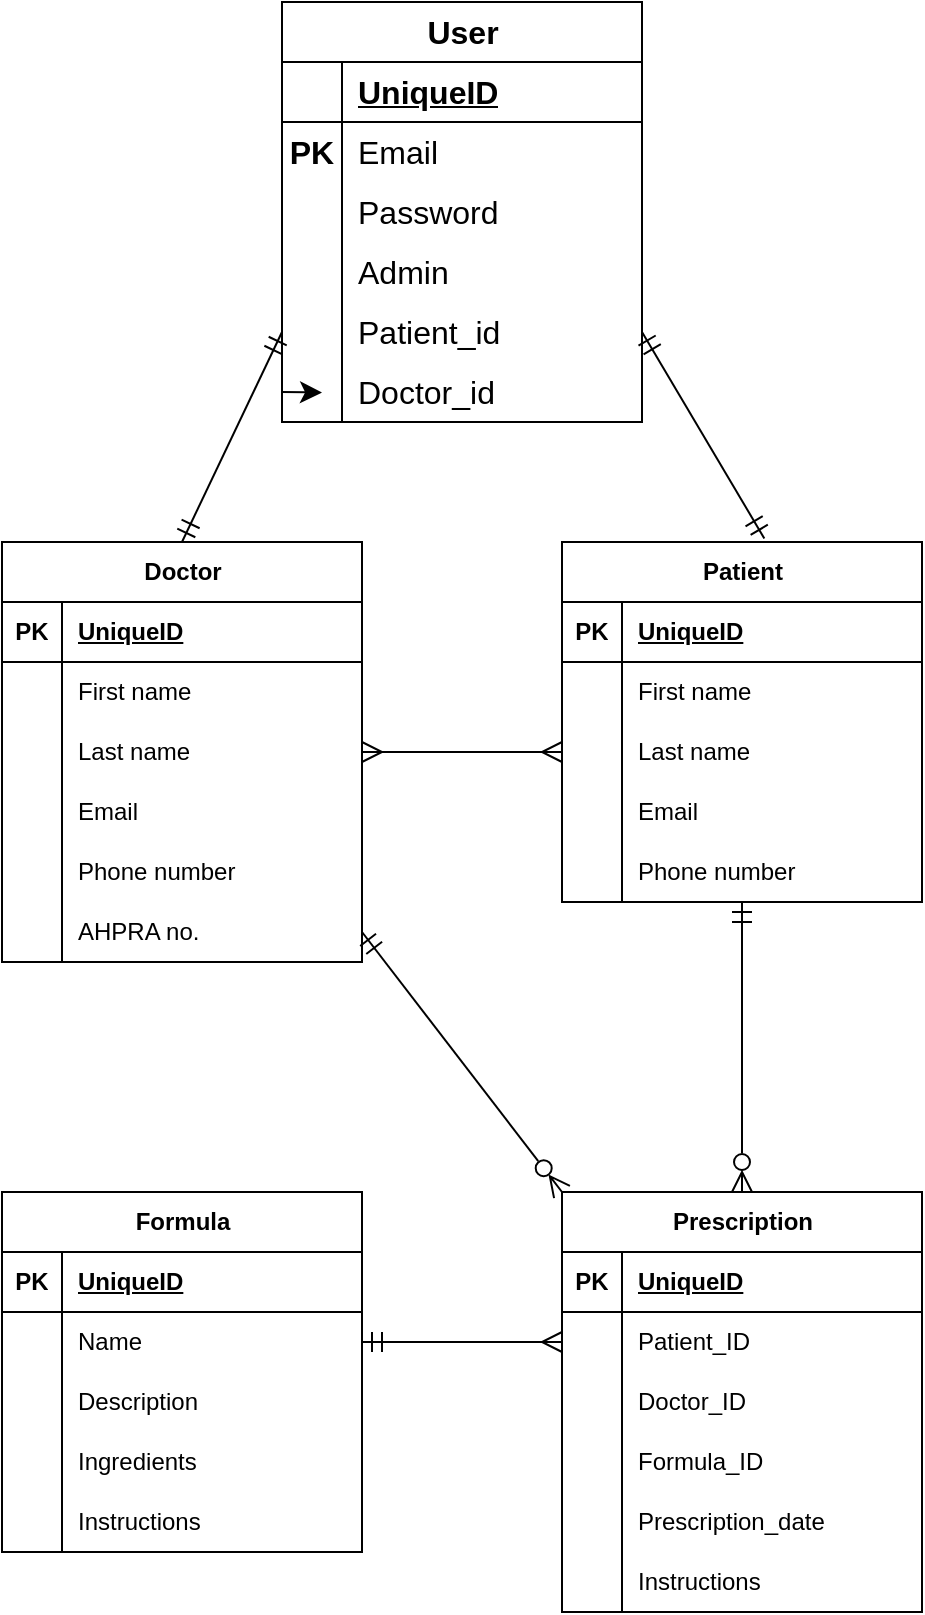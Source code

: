 <mxfile version="21.0.6" type="github">
  <diagram name="Page-1" id="rAtw8F_GDNksiUJuQ8ig">
    <mxGraphModel dx="1134" dy="637" grid="1" gridSize="10" guides="1" tooltips="1" connect="1" arrows="1" fold="1" page="1" pageScale="1" pageWidth="827" pageHeight="1169" math="0" shadow="0">
      <root>
        <mxCell id="0" />
        <mxCell id="1" parent="0" />
        <mxCell id="20Vko9SuHIa4CuQV-Yxr-1" value="Doctor" style="shape=table;startSize=30;container=1;collapsible=1;childLayout=tableLayout;fixedRows=1;rowLines=0;fontStyle=1;align=center;resizeLast=1;html=1;" parent="1" vertex="1">
          <mxGeometry x="80" y="290" width="180" height="210" as="geometry" />
        </mxCell>
        <mxCell id="20Vko9SuHIa4CuQV-Yxr-2" value="" style="shape=tableRow;horizontal=0;startSize=0;swimlaneHead=0;swimlaneBody=0;fillColor=none;collapsible=0;dropTarget=0;points=[[0,0.5],[1,0.5]];portConstraint=eastwest;top=0;left=0;right=0;bottom=1;" parent="20Vko9SuHIa4CuQV-Yxr-1" vertex="1">
          <mxGeometry y="30" width="180" height="30" as="geometry" />
        </mxCell>
        <mxCell id="20Vko9SuHIa4CuQV-Yxr-3" value="PK" style="shape=partialRectangle;connectable=0;fillColor=none;top=0;left=0;bottom=0;right=0;fontStyle=1;overflow=hidden;whiteSpace=wrap;html=1;" parent="20Vko9SuHIa4CuQV-Yxr-2" vertex="1">
          <mxGeometry width="30" height="30" as="geometry">
            <mxRectangle width="30" height="30" as="alternateBounds" />
          </mxGeometry>
        </mxCell>
        <mxCell id="20Vko9SuHIa4CuQV-Yxr-4" value="UniqueID" style="shape=partialRectangle;connectable=0;fillColor=none;top=0;left=0;bottom=0;right=0;align=left;spacingLeft=6;fontStyle=5;overflow=hidden;whiteSpace=wrap;html=1;" parent="20Vko9SuHIa4CuQV-Yxr-2" vertex="1">
          <mxGeometry x="30" width="150" height="30" as="geometry">
            <mxRectangle width="150" height="30" as="alternateBounds" />
          </mxGeometry>
        </mxCell>
        <mxCell id="20Vko9SuHIa4CuQV-Yxr-5" value="" style="shape=tableRow;horizontal=0;startSize=0;swimlaneHead=0;swimlaneBody=0;fillColor=none;collapsible=0;dropTarget=0;points=[[0,0.5],[1,0.5]];portConstraint=eastwest;top=0;left=0;right=0;bottom=0;" parent="20Vko9SuHIa4CuQV-Yxr-1" vertex="1">
          <mxGeometry y="60" width="180" height="30" as="geometry" />
        </mxCell>
        <mxCell id="20Vko9SuHIa4CuQV-Yxr-6" value="" style="shape=partialRectangle;connectable=0;fillColor=none;top=0;left=0;bottom=0;right=0;editable=1;overflow=hidden;whiteSpace=wrap;html=1;" parent="20Vko9SuHIa4CuQV-Yxr-5" vertex="1">
          <mxGeometry width="30" height="30" as="geometry">
            <mxRectangle width="30" height="30" as="alternateBounds" />
          </mxGeometry>
        </mxCell>
        <mxCell id="20Vko9SuHIa4CuQV-Yxr-7" value="First name" style="shape=partialRectangle;connectable=0;fillColor=none;top=0;left=0;bottom=0;right=0;align=left;spacingLeft=6;overflow=hidden;whiteSpace=wrap;html=1;" parent="20Vko9SuHIa4CuQV-Yxr-5" vertex="1">
          <mxGeometry x="30" width="150" height="30" as="geometry">
            <mxRectangle width="150" height="30" as="alternateBounds" />
          </mxGeometry>
        </mxCell>
        <mxCell id="20Vko9SuHIa4CuQV-Yxr-8" value="" style="shape=tableRow;horizontal=0;startSize=0;swimlaneHead=0;swimlaneBody=0;fillColor=none;collapsible=0;dropTarget=0;points=[[0,0.5],[1,0.5]];portConstraint=eastwest;top=0;left=0;right=0;bottom=0;" parent="20Vko9SuHIa4CuQV-Yxr-1" vertex="1">
          <mxGeometry y="90" width="180" height="30" as="geometry" />
        </mxCell>
        <mxCell id="20Vko9SuHIa4CuQV-Yxr-9" value="" style="shape=partialRectangle;connectable=0;fillColor=none;top=0;left=0;bottom=0;right=0;editable=1;overflow=hidden;whiteSpace=wrap;html=1;" parent="20Vko9SuHIa4CuQV-Yxr-8" vertex="1">
          <mxGeometry width="30" height="30" as="geometry">
            <mxRectangle width="30" height="30" as="alternateBounds" />
          </mxGeometry>
        </mxCell>
        <mxCell id="20Vko9SuHIa4CuQV-Yxr-10" value="Last name" style="shape=partialRectangle;connectable=0;fillColor=none;top=0;left=0;bottom=0;right=0;align=left;spacingLeft=6;overflow=hidden;whiteSpace=wrap;html=1;" parent="20Vko9SuHIa4CuQV-Yxr-8" vertex="1">
          <mxGeometry x="30" width="150" height="30" as="geometry">
            <mxRectangle width="150" height="30" as="alternateBounds" />
          </mxGeometry>
        </mxCell>
        <mxCell id="20Vko9SuHIa4CuQV-Yxr-11" value="" style="shape=tableRow;horizontal=0;startSize=0;swimlaneHead=0;swimlaneBody=0;fillColor=none;collapsible=0;dropTarget=0;points=[[0,0.5],[1,0.5]];portConstraint=eastwest;top=0;left=0;right=0;bottom=0;" parent="20Vko9SuHIa4CuQV-Yxr-1" vertex="1">
          <mxGeometry y="120" width="180" height="30" as="geometry" />
        </mxCell>
        <mxCell id="20Vko9SuHIa4CuQV-Yxr-12" value="" style="shape=partialRectangle;connectable=0;fillColor=none;top=0;left=0;bottom=0;right=0;editable=1;overflow=hidden;whiteSpace=wrap;html=1;" parent="20Vko9SuHIa4CuQV-Yxr-11" vertex="1">
          <mxGeometry width="30" height="30" as="geometry">
            <mxRectangle width="30" height="30" as="alternateBounds" />
          </mxGeometry>
        </mxCell>
        <mxCell id="20Vko9SuHIa4CuQV-Yxr-13" value="Email" style="shape=partialRectangle;connectable=0;fillColor=none;top=0;left=0;bottom=0;right=0;align=left;spacingLeft=6;overflow=hidden;whiteSpace=wrap;html=1;" parent="20Vko9SuHIa4CuQV-Yxr-11" vertex="1">
          <mxGeometry x="30" width="150" height="30" as="geometry">
            <mxRectangle width="150" height="30" as="alternateBounds" />
          </mxGeometry>
        </mxCell>
        <mxCell id="20Vko9SuHIa4CuQV-Yxr-17" style="shape=tableRow;horizontal=0;startSize=0;swimlaneHead=0;swimlaneBody=0;fillColor=none;collapsible=0;dropTarget=0;points=[[0,0.5],[1,0.5]];portConstraint=eastwest;top=0;left=0;right=0;bottom=0;" parent="20Vko9SuHIa4CuQV-Yxr-1" vertex="1">
          <mxGeometry y="150" width="180" height="30" as="geometry" />
        </mxCell>
        <mxCell id="20Vko9SuHIa4CuQV-Yxr-18" style="shape=partialRectangle;connectable=0;fillColor=none;top=0;left=0;bottom=0;right=0;editable=1;overflow=hidden;whiteSpace=wrap;html=1;" parent="20Vko9SuHIa4CuQV-Yxr-17" vertex="1">
          <mxGeometry width="30" height="30" as="geometry">
            <mxRectangle width="30" height="30" as="alternateBounds" />
          </mxGeometry>
        </mxCell>
        <mxCell id="20Vko9SuHIa4CuQV-Yxr-19" value="Phone number" style="shape=partialRectangle;connectable=0;fillColor=none;top=0;left=0;bottom=0;right=0;align=left;spacingLeft=6;overflow=hidden;whiteSpace=wrap;html=1;" parent="20Vko9SuHIa4CuQV-Yxr-17" vertex="1">
          <mxGeometry x="30" width="150" height="30" as="geometry">
            <mxRectangle width="150" height="30" as="alternateBounds" />
          </mxGeometry>
        </mxCell>
        <mxCell id="20Vko9SuHIa4CuQV-Yxr-20" style="shape=tableRow;horizontal=0;startSize=0;swimlaneHead=0;swimlaneBody=0;fillColor=none;collapsible=0;dropTarget=0;points=[[0,0.5],[1,0.5]];portConstraint=eastwest;top=0;left=0;right=0;bottom=0;" parent="20Vko9SuHIa4CuQV-Yxr-1" vertex="1">
          <mxGeometry y="180" width="180" height="30" as="geometry" />
        </mxCell>
        <mxCell id="20Vko9SuHIa4CuQV-Yxr-21" style="shape=partialRectangle;connectable=0;fillColor=none;top=0;left=0;bottom=0;right=0;editable=1;overflow=hidden;whiteSpace=wrap;html=1;" parent="20Vko9SuHIa4CuQV-Yxr-20" vertex="1">
          <mxGeometry width="30" height="30" as="geometry">
            <mxRectangle width="30" height="30" as="alternateBounds" />
          </mxGeometry>
        </mxCell>
        <mxCell id="20Vko9SuHIa4CuQV-Yxr-22" value="AHPRA no." style="shape=partialRectangle;connectable=0;fillColor=none;top=0;left=0;bottom=0;right=0;align=left;spacingLeft=6;overflow=hidden;whiteSpace=wrap;html=1;" parent="20Vko9SuHIa4CuQV-Yxr-20" vertex="1">
          <mxGeometry x="30" width="150" height="30" as="geometry">
            <mxRectangle width="150" height="30" as="alternateBounds" />
          </mxGeometry>
        </mxCell>
        <mxCell id="20Vko9SuHIa4CuQV-Yxr-23" value="Patient" style="shape=table;startSize=30;container=1;collapsible=1;childLayout=tableLayout;fixedRows=1;rowLines=0;fontStyle=1;align=center;resizeLast=1;html=1;" parent="1" vertex="1">
          <mxGeometry x="360" y="290" width="180" height="180" as="geometry" />
        </mxCell>
        <mxCell id="20Vko9SuHIa4CuQV-Yxr-24" value="" style="shape=tableRow;horizontal=0;startSize=0;swimlaneHead=0;swimlaneBody=0;fillColor=none;collapsible=0;dropTarget=0;points=[[0,0.5],[1,0.5]];portConstraint=eastwest;top=0;left=0;right=0;bottom=1;" parent="20Vko9SuHIa4CuQV-Yxr-23" vertex="1">
          <mxGeometry y="30" width="180" height="30" as="geometry" />
        </mxCell>
        <mxCell id="20Vko9SuHIa4CuQV-Yxr-25" value="PK" style="shape=partialRectangle;connectable=0;fillColor=none;top=0;left=0;bottom=0;right=0;fontStyle=1;overflow=hidden;whiteSpace=wrap;html=1;" parent="20Vko9SuHIa4CuQV-Yxr-24" vertex="1">
          <mxGeometry width="30" height="30" as="geometry">
            <mxRectangle width="30" height="30" as="alternateBounds" />
          </mxGeometry>
        </mxCell>
        <mxCell id="20Vko9SuHIa4CuQV-Yxr-26" value="UniqueID" style="shape=partialRectangle;connectable=0;fillColor=none;top=0;left=0;bottom=0;right=0;align=left;spacingLeft=6;fontStyle=5;overflow=hidden;whiteSpace=wrap;html=1;" parent="20Vko9SuHIa4CuQV-Yxr-24" vertex="1">
          <mxGeometry x="30" width="150" height="30" as="geometry">
            <mxRectangle width="150" height="30" as="alternateBounds" />
          </mxGeometry>
        </mxCell>
        <mxCell id="20Vko9SuHIa4CuQV-Yxr-27" value="" style="shape=tableRow;horizontal=0;startSize=0;swimlaneHead=0;swimlaneBody=0;fillColor=none;collapsible=0;dropTarget=0;points=[[0,0.5],[1,0.5]];portConstraint=eastwest;top=0;left=0;right=0;bottom=0;" parent="20Vko9SuHIa4CuQV-Yxr-23" vertex="1">
          <mxGeometry y="60" width="180" height="30" as="geometry" />
        </mxCell>
        <mxCell id="20Vko9SuHIa4CuQV-Yxr-28" value="" style="shape=partialRectangle;connectable=0;fillColor=none;top=0;left=0;bottom=0;right=0;editable=1;overflow=hidden;whiteSpace=wrap;html=1;" parent="20Vko9SuHIa4CuQV-Yxr-27" vertex="1">
          <mxGeometry width="30" height="30" as="geometry">
            <mxRectangle width="30" height="30" as="alternateBounds" />
          </mxGeometry>
        </mxCell>
        <mxCell id="20Vko9SuHIa4CuQV-Yxr-29" value="First name" style="shape=partialRectangle;connectable=0;fillColor=none;top=0;left=0;bottom=0;right=0;align=left;spacingLeft=6;overflow=hidden;whiteSpace=wrap;html=1;" parent="20Vko9SuHIa4CuQV-Yxr-27" vertex="1">
          <mxGeometry x="30" width="150" height="30" as="geometry">
            <mxRectangle width="150" height="30" as="alternateBounds" />
          </mxGeometry>
        </mxCell>
        <mxCell id="20Vko9SuHIa4CuQV-Yxr-30" value="" style="shape=tableRow;horizontal=0;startSize=0;swimlaneHead=0;swimlaneBody=0;fillColor=none;collapsible=0;dropTarget=0;points=[[0,0.5],[1,0.5]];portConstraint=eastwest;top=0;left=0;right=0;bottom=0;" parent="20Vko9SuHIa4CuQV-Yxr-23" vertex="1">
          <mxGeometry y="90" width="180" height="30" as="geometry" />
        </mxCell>
        <mxCell id="20Vko9SuHIa4CuQV-Yxr-31" value="" style="shape=partialRectangle;connectable=0;fillColor=none;top=0;left=0;bottom=0;right=0;editable=1;overflow=hidden;whiteSpace=wrap;html=1;" parent="20Vko9SuHIa4CuQV-Yxr-30" vertex="1">
          <mxGeometry width="30" height="30" as="geometry">
            <mxRectangle width="30" height="30" as="alternateBounds" />
          </mxGeometry>
        </mxCell>
        <mxCell id="20Vko9SuHIa4CuQV-Yxr-32" value="Last name" style="shape=partialRectangle;connectable=0;fillColor=none;top=0;left=0;bottom=0;right=0;align=left;spacingLeft=6;overflow=hidden;whiteSpace=wrap;html=1;" parent="20Vko9SuHIa4CuQV-Yxr-30" vertex="1">
          <mxGeometry x="30" width="150" height="30" as="geometry">
            <mxRectangle width="150" height="30" as="alternateBounds" />
          </mxGeometry>
        </mxCell>
        <mxCell id="20Vko9SuHIa4CuQV-Yxr-33" value="" style="shape=tableRow;horizontal=0;startSize=0;swimlaneHead=0;swimlaneBody=0;fillColor=none;collapsible=0;dropTarget=0;points=[[0,0.5],[1,0.5]];portConstraint=eastwest;top=0;left=0;right=0;bottom=0;" parent="20Vko9SuHIa4CuQV-Yxr-23" vertex="1">
          <mxGeometry y="120" width="180" height="30" as="geometry" />
        </mxCell>
        <mxCell id="20Vko9SuHIa4CuQV-Yxr-34" value="" style="shape=partialRectangle;connectable=0;fillColor=none;top=0;left=0;bottom=0;right=0;editable=1;overflow=hidden;whiteSpace=wrap;html=1;" parent="20Vko9SuHIa4CuQV-Yxr-33" vertex="1">
          <mxGeometry width="30" height="30" as="geometry">
            <mxRectangle width="30" height="30" as="alternateBounds" />
          </mxGeometry>
        </mxCell>
        <mxCell id="20Vko9SuHIa4CuQV-Yxr-35" value="Email" style="shape=partialRectangle;connectable=0;fillColor=none;top=0;left=0;bottom=0;right=0;align=left;spacingLeft=6;overflow=hidden;whiteSpace=wrap;html=1;" parent="20Vko9SuHIa4CuQV-Yxr-33" vertex="1">
          <mxGeometry x="30" width="150" height="30" as="geometry">
            <mxRectangle width="150" height="30" as="alternateBounds" />
          </mxGeometry>
        </mxCell>
        <mxCell id="20Vko9SuHIa4CuQV-Yxr-39" style="shape=tableRow;horizontal=0;startSize=0;swimlaneHead=0;swimlaneBody=0;fillColor=none;collapsible=0;dropTarget=0;points=[[0,0.5],[1,0.5]];portConstraint=eastwest;top=0;left=0;right=0;bottom=0;" parent="20Vko9SuHIa4CuQV-Yxr-23" vertex="1">
          <mxGeometry y="150" width="180" height="30" as="geometry" />
        </mxCell>
        <mxCell id="20Vko9SuHIa4CuQV-Yxr-40" style="shape=partialRectangle;connectable=0;fillColor=none;top=0;left=0;bottom=0;right=0;editable=1;overflow=hidden;whiteSpace=wrap;html=1;" parent="20Vko9SuHIa4CuQV-Yxr-39" vertex="1">
          <mxGeometry width="30" height="30" as="geometry">
            <mxRectangle width="30" height="30" as="alternateBounds" />
          </mxGeometry>
        </mxCell>
        <mxCell id="20Vko9SuHIa4CuQV-Yxr-41" value="Phone number" style="shape=partialRectangle;connectable=0;fillColor=none;top=0;left=0;bottom=0;right=0;align=left;spacingLeft=6;overflow=hidden;whiteSpace=wrap;html=1;" parent="20Vko9SuHIa4CuQV-Yxr-39" vertex="1">
          <mxGeometry x="30" width="150" height="30" as="geometry">
            <mxRectangle width="150" height="30" as="alternateBounds" />
          </mxGeometry>
        </mxCell>
        <mxCell id="20Vko9SuHIa4CuQV-Yxr-51" value="Prescription" style="shape=table;startSize=30;container=1;collapsible=1;childLayout=tableLayout;fixedRows=1;rowLines=0;fontStyle=1;align=center;resizeLast=1;html=1;" parent="1" vertex="1">
          <mxGeometry x="360" y="615" width="180" height="210" as="geometry" />
        </mxCell>
        <mxCell id="20Vko9SuHIa4CuQV-Yxr-52" value="" style="shape=tableRow;horizontal=0;startSize=0;swimlaneHead=0;swimlaneBody=0;fillColor=none;collapsible=0;dropTarget=0;points=[[0,0.5],[1,0.5]];portConstraint=eastwest;top=0;left=0;right=0;bottom=1;" parent="20Vko9SuHIa4CuQV-Yxr-51" vertex="1">
          <mxGeometry y="30" width="180" height="30" as="geometry" />
        </mxCell>
        <mxCell id="20Vko9SuHIa4CuQV-Yxr-53" value="PK" style="shape=partialRectangle;connectable=0;fillColor=none;top=0;left=0;bottom=0;right=0;fontStyle=1;overflow=hidden;whiteSpace=wrap;html=1;" parent="20Vko9SuHIa4CuQV-Yxr-52" vertex="1">
          <mxGeometry width="30" height="30" as="geometry">
            <mxRectangle width="30" height="30" as="alternateBounds" />
          </mxGeometry>
        </mxCell>
        <mxCell id="20Vko9SuHIa4CuQV-Yxr-54" value="UniqueID" style="shape=partialRectangle;connectable=0;fillColor=none;top=0;left=0;bottom=0;right=0;align=left;spacingLeft=6;fontStyle=5;overflow=hidden;whiteSpace=wrap;html=1;" parent="20Vko9SuHIa4CuQV-Yxr-52" vertex="1">
          <mxGeometry x="30" width="150" height="30" as="geometry">
            <mxRectangle width="150" height="30" as="alternateBounds" />
          </mxGeometry>
        </mxCell>
        <mxCell id="20Vko9SuHIa4CuQV-Yxr-55" value="" style="shape=tableRow;horizontal=0;startSize=0;swimlaneHead=0;swimlaneBody=0;fillColor=none;collapsible=0;dropTarget=0;points=[[0,0.5],[1,0.5]];portConstraint=eastwest;top=0;left=0;right=0;bottom=0;" parent="20Vko9SuHIa4CuQV-Yxr-51" vertex="1">
          <mxGeometry y="60" width="180" height="30" as="geometry" />
        </mxCell>
        <mxCell id="20Vko9SuHIa4CuQV-Yxr-56" value="" style="shape=partialRectangle;connectable=0;fillColor=none;top=0;left=0;bottom=0;right=0;editable=1;overflow=hidden;whiteSpace=wrap;html=1;" parent="20Vko9SuHIa4CuQV-Yxr-55" vertex="1">
          <mxGeometry width="30" height="30" as="geometry">
            <mxRectangle width="30" height="30" as="alternateBounds" />
          </mxGeometry>
        </mxCell>
        <mxCell id="20Vko9SuHIa4CuQV-Yxr-57" value="Patient_ID" style="shape=partialRectangle;connectable=0;fillColor=none;top=0;left=0;bottom=0;right=0;align=left;spacingLeft=6;overflow=hidden;whiteSpace=wrap;html=1;" parent="20Vko9SuHIa4CuQV-Yxr-55" vertex="1">
          <mxGeometry x="30" width="150" height="30" as="geometry">
            <mxRectangle width="150" height="30" as="alternateBounds" />
          </mxGeometry>
        </mxCell>
        <mxCell id="20Vko9SuHIa4CuQV-Yxr-58" value="" style="shape=tableRow;horizontal=0;startSize=0;swimlaneHead=0;swimlaneBody=0;fillColor=none;collapsible=0;dropTarget=0;points=[[0,0.5],[1,0.5]];portConstraint=eastwest;top=0;left=0;right=0;bottom=0;" parent="20Vko9SuHIa4CuQV-Yxr-51" vertex="1">
          <mxGeometry y="90" width="180" height="30" as="geometry" />
        </mxCell>
        <mxCell id="20Vko9SuHIa4CuQV-Yxr-59" value="" style="shape=partialRectangle;connectable=0;fillColor=none;top=0;left=0;bottom=0;right=0;editable=1;overflow=hidden;whiteSpace=wrap;html=1;" parent="20Vko9SuHIa4CuQV-Yxr-58" vertex="1">
          <mxGeometry width="30" height="30" as="geometry">
            <mxRectangle width="30" height="30" as="alternateBounds" />
          </mxGeometry>
        </mxCell>
        <mxCell id="20Vko9SuHIa4CuQV-Yxr-60" value="Doctor_ID" style="shape=partialRectangle;connectable=0;fillColor=none;top=0;left=0;bottom=0;right=0;align=left;spacingLeft=6;overflow=hidden;whiteSpace=wrap;html=1;" parent="20Vko9SuHIa4CuQV-Yxr-58" vertex="1">
          <mxGeometry x="30" width="150" height="30" as="geometry">
            <mxRectangle width="150" height="30" as="alternateBounds" />
          </mxGeometry>
        </mxCell>
        <mxCell id="20Vko9SuHIa4CuQV-Yxr-61" value="" style="shape=tableRow;horizontal=0;startSize=0;swimlaneHead=0;swimlaneBody=0;fillColor=none;collapsible=0;dropTarget=0;points=[[0,0.5],[1,0.5]];portConstraint=eastwest;top=0;left=0;right=0;bottom=0;" parent="20Vko9SuHIa4CuQV-Yxr-51" vertex="1">
          <mxGeometry y="120" width="180" height="30" as="geometry" />
        </mxCell>
        <mxCell id="20Vko9SuHIa4CuQV-Yxr-62" value="" style="shape=partialRectangle;connectable=0;fillColor=none;top=0;left=0;bottom=0;right=0;editable=1;overflow=hidden;whiteSpace=wrap;html=1;" parent="20Vko9SuHIa4CuQV-Yxr-61" vertex="1">
          <mxGeometry width="30" height="30" as="geometry">
            <mxRectangle width="30" height="30" as="alternateBounds" />
          </mxGeometry>
        </mxCell>
        <mxCell id="20Vko9SuHIa4CuQV-Yxr-63" value="Formula_ID" style="shape=partialRectangle;connectable=0;fillColor=none;top=0;left=0;bottom=0;right=0;align=left;spacingLeft=6;overflow=hidden;whiteSpace=wrap;html=1;" parent="20Vko9SuHIa4CuQV-Yxr-61" vertex="1">
          <mxGeometry x="30" width="150" height="30" as="geometry">
            <mxRectangle width="150" height="30" as="alternateBounds" />
          </mxGeometry>
        </mxCell>
        <mxCell id="20Vko9SuHIa4CuQV-Yxr-64" style="shape=tableRow;horizontal=0;startSize=0;swimlaneHead=0;swimlaneBody=0;fillColor=none;collapsible=0;dropTarget=0;points=[[0,0.5],[1,0.5]];portConstraint=eastwest;top=0;left=0;right=0;bottom=0;" parent="20Vko9SuHIa4CuQV-Yxr-51" vertex="1">
          <mxGeometry y="150" width="180" height="30" as="geometry" />
        </mxCell>
        <mxCell id="20Vko9SuHIa4CuQV-Yxr-65" style="shape=partialRectangle;connectable=0;fillColor=none;top=0;left=0;bottom=0;right=0;editable=1;overflow=hidden;whiteSpace=wrap;html=1;" parent="20Vko9SuHIa4CuQV-Yxr-64" vertex="1">
          <mxGeometry width="30" height="30" as="geometry">
            <mxRectangle width="30" height="30" as="alternateBounds" />
          </mxGeometry>
        </mxCell>
        <mxCell id="20Vko9SuHIa4CuQV-Yxr-66" value="Prescription_date" style="shape=partialRectangle;connectable=0;fillColor=none;top=0;left=0;bottom=0;right=0;align=left;spacingLeft=6;overflow=hidden;whiteSpace=wrap;html=1;" parent="20Vko9SuHIa4CuQV-Yxr-64" vertex="1">
          <mxGeometry x="30" width="150" height="30" as="geometry">
            <mxRectangle width="150" height="30" as="alternateBounds" />
          </mxGeometry>
        </mxCell>
        <mxCell id="VPCX5FS2JFM8LkAkJdSE-1" style="shape=tableRow;horizontal=0;startSize=0;swimlaneHead=0;swimlaneBody=0;fillColor=none;collapsible=0;dropTarget=0;points=[[0,0.5],[1,0.5]];portConstraint=eastwest;top=0;left=0;right=0;bottom=0;" vertex="1" parent="20Vko9SuHIa4CuQV-Yxr-51">
          <mxGeometry y="180" width="180" height="30" as="geometry" />
        </mxCell>
        <mxCell id="VPCX5FS2JFM8LkAkJdSE-2" style="shape=partialRectangle;connectable=0;fillColor=none;top=0;left=0;bottom=0;right=0;editable=1;overflow=hidden;whiteSpace=wrap;html=1;" vertex="1" parent="VPCX5FS2JFM8LkAkJdSE-1">
          <mxGeometry width="30" height="30" as="geometry">
            <mxRectangle width="30" height="30" as="alternateBounds" />
          </mxGeometry>
        </mxCell>
        <mxCell id="VPCX5FS2JFM8LkAkJdSE-3" value="Instructions" style="shape=partialRectangle;connectable=0;fillColor=none;top=0;left=0;bottom=0;right=0;align=left;spacingLeft=6;overflow=hidden;whiteSpace=wrap;html=1;" vertex="1" parent="VPCX5FS2JFM8LkAkJdSE-1">
          <mxGeometry x="30" width="150" height="30" as="geometry">
            <mxRectangle width="150" height="30" as="alternateBounds" />
          </mxGeometry>
        </mxCell>
        <mxCell id="20Vko9SuHIa4CuQV-Yxr-70" value="Formula" style="shape=table;startSize=30;container=1;collapsible=1;childLayout=tableLayout;fixedRows=1;rowLines=0;fontStyle=1;align=center;resizeLast=1;html=1;" parent="1" vertex="1">
          <mxGeometry x="80" y="615" width="180" height="180" as="geometry" />
        </mxCell>
        <mxCell id="20Vko9SuHIa4CuQV-Yxr-71" value="" style="shape=tableRow;horizontal=0;startSize=0;swimlaneHead=0;swimlaneBody=0;fillColor=none;collapsible=0;dropTarget=0;points=[[0,0.5],[1,0.5]];portConstraint=eastwest;top=0;left=0;right=0;bottom=1;" parent="20Vko9SuHIa4CuQV-Yxr-70" vertex="1">
          <mxGeometry y="30" width="180" height="30" as="geometry" />
        </mxCell>
        <mxCell id="20Vko9SuHIa4CuQV-Yxr-72" value="PK" style="shape=partialRectangle;connectable=0;fillColor=none;top=0;left=0;bottom=0;right=0;fontStyle=1;overflow=hidden;whiteSpace=wrap;html=1;" parent="20Vko9SuHIa4CuQV-Yxr-71" vertex="1">
          <mxGeometry width="30" height="30" as="geometry">
            <mxRectangle width="30" height="30" as="alternateBounds" />
          </mxGeometry>
        </mxCell>
        <mxCell id="20Vko9SuHIa4CuQV-Yxr-73" value="UniqueID" style="shape=partialRectangle;connectable=0;fillColor=none;top=0;left=0;bottom=0;right=0;align=left;spacingLeft=6;fontStyle=5;overflow=hidden;whiteSpace=wrap;html=1;" parent="20Vko9SuHIa4CuQV-Yxr-71" vertex="1">
          <mxGeometry x="30" width="150" height="30" as="geometry">
            <mxRectangle width="150" height="30" as="alternateBounds" />
          </mxGeometry>
        </mxCell>
        <mxCell id="20Vko9SuHIa4CuQV-Yxr-74" value="" style="shape=tableRow;horizontal=0;startSize=0;swimlaneHead=0;swimlaneBody=0;fillColor=none;collapsible=0;dropTarget=0;points=[[0,0.5],[1,0.5]];portConstraint=eastwest;top=0;left=0;right=0;bottom=0;" parent="20Vko9SuHIa4CuQV-Yxr-70" vertex="1">
          <mxGeometry y="60" width="180" height="30" as="geometry" />
        </mxCell>
        <mxCell id="20Vko9SuHIa4CuQV-Yxr-75" value="" style="shape=partialRectangle;connectable=0;fillColor=none;top=0;left=0;bottom=0;right=0;editable=1;overflow=hidden;whiteSpace=wrap;html=1;" parent="20Vko9SuHIa4CuQV-Yxr-74" vertex="1">
          <mxGeometry width="30" height="30" as="geometry">
            <mxRectangle width="30" height="30" as="alternateBounds" />
          </mxGeometry>
        </mxCell>
        <mxCell id="20Vko9SuHIa4CuQV-Yxr-76" value="Name" style="shape=partialRectangle;connectable=0;fillColor=none;top=0;left=0;bottom=0;right=0;align=left;spacingLeft=6;overflow=hidden;whiteSpace=wrap;html=1;" parent="20Vko9SuHIa4CuQV-Yxr-74" vertex="1">
          <mxGeometry x="30" width="150" height="30" as="geometry">
            <mxRectangle width="150" height="30" as="alternateBounds" />
          </mxGeometry>
        </mxCell>
        <mxCell id="20Vko9SuHIa4CuQV-Yxr-77" value="" style="shape=tableRow;horizontal=0;startSize=0;swimlaneHead=0;swimlaneBody=0;fillColor=none;collapsible=0;dropTarget=0;points=[[0,0.5],[1,0.5]];portConstraint=eastwest;top=0;left=0;right=0;bottom=0;" parent="20Vko9SuHIa4CuQV-Yxr-70" vertex="1">
          <mxGeometry y="90" width="180" height="30" as="geometry" />
        </mxCell>
        <mxCell id="20Vko9SuHIa4CuQV-Yxr-78" value="" style="shape=partialRectangle;connectable=0;fillColor=none;top=0;left=0;bottom=0;right=0;editable=1;overflow=hidden;whiteSpace=wrap;html=1;" parent="20Vko9SuHIa4CuQV-Yxr-77" vertex="1">
          <mxGeometry width="30" height="30" as="geometry">
            <mxRectangle width="30" height="30" as="alternateBounds" />
          </mxGeometry>
        </mxCell>
        <mxCell id="20Vko9SuHIa4CuQV-Yxr-79" value="Description" style="shape=partialRectangle;connectable=0;fillColor=none;top=0;left=0;bottom=0;right=0;align=left;spacingLeft=6;overflow=hidden;whiteSpace=wrap;html=1;" parent="20Vko9SuHIa4CuQV-Yxr-77" vertex="1">
          <mxGeometry x="30" width="150" height="30" as="geometry">
            <mxRectangle width="150" height="30" as="alternateBounds" />
          </mxGeometry>
        </mxCell>
        <mxCell id="20Vko9SuHIa4CuQV-Yxr-80" value="" style="shape=tableRow;horizontal=0;startSize=0;swimlaneHead=0;swimlaneBody=0;fillColor=none;collapsible=0;dropTarget=0;points=[[0,0.5],[1,0.5]];portConstraint=eastwest;top=0;left=0;right=0;bottom=0;" parent="20Vko9SuHIa4CuQV-Yxr-70" vertex="1">
          <mxGeometry y="120" width="180" height="30" as="geometry" />
        </mxCell>
        <mxCell id="20Vko9SuHIa4CuQV-Yxr-81" value="" style="shape=partialRectangle;connectable=0;fillColor=none;top=0;left=0;bottom=0;right=0;editable=1;overflow=hidden;whiteSpace=wrap;html=1;" parent="20Vko9SuHIa4CuQV-Yxr-80" vertex="1">
          <mxGeometry width="30" height="30" as="geometry">
            <mxRectangle width="30" height="30" as="alternateBounds" />
          </mxGeometry>
        </mxCell>
        <mxCell id="20Vko9SuHIa4CuQV-Yxr-82" value="Ingredients" style="shape=partialRectangle;connectable=0;fillColor=none;top=0;left=0;bottom=0;right=0;align=left;spacingLeft=6;overflow=hidden;whiteSpace=wrap;html=1;" parent="20Vko9SuHIa4CuQV-Yxr-80" vertex="1">
          <mxGeometry x="30" width="150" height="30" as="geometry">
            <mxRectangle width="150" height="30" as="alternateBounds" />
          </mxGeometry>
        </mxCell>
        <mxCell id="20Vko9SuHIa4CuQV-Yxr-83" style="shape=tableRow;horizontal=0;startSize=0;swimlaneHead=0;swimlaneBody=0;fillColor=none;collapsible=0;dropTarget=0;points=[[0,0.5],[1,0.5]];portConstraint=eastwest;top=0;left=0;right=0;bottom=0;" parent="20Vko9SuHIa4CuQV-Yxr-70" vertex="1">
          <mxGeometry y="150" width="180" height="30" as="geometry" />
        </mxCell>
        <mxCell id="20Vko9SuHIa4CuQV-Yxr-84" style="shape=partialRectangle;connectable=0;fillColor=none;top=0;left=0;bottom=0;right=0;editable=1;overflow=hidden;whiteSpace=wrap;html=1;" parent="20Vko9SuHIa4CuQV-Yxr-83" vertex="1">
          <mxGeometry width="30" height="30" as="geometry">
            <mxRectangle width="30" height="30" as="alternateBounds" />
          </mxGeometry>
        </mxCell>
        <mxCell id="20Vko9SuHIa4CuQV-Yxr-85" value="Instructions" style="shape=partialRectangle;connectable=0;fillColor=none;top=0;left=0;bottom=0;right=0;align=left;spacingLeft=6;overflow=hidden;whiteSpace=wrap;html=1;" parent="20Vko9SuHIa4CuQV-Yxr-83" vertex="1">
          <mxGeometry x="30" width="150" height="30" as="geometry">
            <mxRectangle width="150" height="30" as="alternateBounds" />
          </mxGeometry>
        </mxCell>
        <mxCell id="VPCX5FS2JFM8LkAkJdSE-4" value="User" style="shape=table;startSize=30;container=1;collapsible=1;childLayout=tableLayout;fixedRows=1;rowLines=0;fontStyle=1;align=center;resizeLast=1;html=1;fontSize=16;" vertex="1" parent="1">
          <mxGeometry x="220" y="20" width="180" height="210" as="geometry" />
        </mxCell>
        <mxCell id="VPCX5FS2JFM8LkAkJdSE-5" value="" style="shape=tableRow;horizontal=0;startSize=0;swimlaneHead=0;swimlaneBody=0;fillColor=none;collapsible=0;dropTarget=0;points=[[0,0.5],[1,0.5]];portConstraint=eastwest;top=0;left=0;right=0;bottom=1;fontSize=16;" vertex="1" parent="VPCX5FS2JFM8LkAkJdSE-4">
          <mxGeometry y="30" width="180" height="30" as="geometry" />
        </mxCell>
        <mxCell id="VPCX5FS2JFM8LkAkJdSE-6" value="" style="shape=partialRectangle;connectable=0;fillColor=none;top=0;left=0;bottom=0;right=0;fontStyle=1;overflow=hidden;whiteSpace=wrap;html=1;fontSize=16;" vertex="1" parent="VPCX5FS2JFM8LkAkJdSE-5">
          <mxGeometry width="30" height="30" as="geometry">
            <mxRectangle width="30" height="30" as="alternateBounds" />
          </mxGeometry>
        </mxCell>
        <mxCell id="VPCX5FS2JFM8LkAkJdSE-7" value="UniqueID" style="shape=partialRectangle;connectable=0;fillColor=none;top=0;left=0;bottom=0;right=0;align=left;spacingLeft=6;fontStyle=5;overflow=hidden;whiteSpace=wrap;html=1;fontSize=16;" vertex="1" parent="VPCX5FS2JFM8LkAkJdSE-5">
          <mxGeometry x="30" width="150" height="30" as="geometry">
            <mxRectangle width="150" height="30" as="alternateBounds" />
          </mxGeometry>
        </mxCell>
        <mxCell id="VPCX5FS2JFM8LkAkJdSE-8" value="" style="shape=tableRow;horizontal=0;startSize=0;swimlaneHead=0;swimlaneBody=0;fillColor=none;collapsible=0;dropTarget=0;points=[[0,0.5],[1,0.5]];portConstraint=eastwest;top=0;left=0;right=0;bottom=0;fontSize=16;" vertex="1" parent="VPCX5FS2JFM8LkAkJdSE-4">
          <mxGeometry y="60" width="180" height="30" as="geometry" />
        </mxCell>
        <mxCell id="VPCX5FS2JFM8LkAkJdSE-9" value="&lt;b&gt;PK&lt;/b&gt;" style="shape=partialRectangle;connectable=0;fillColor=none;top=0;left=0;bottom=0;right=0;editable=1;overflow=hidden;whiteSpace=wrap;html=1;fontSize=16;" vertex="1" parent="VPCX5FS2JFM8LkAkJdSE-8">
          <mxGeometry width="30" height="30" as="geometry">
            <mxRectangle width="30" height="30" as="alternateBounds" />
          </mxGeometry>
        </mxCell>
        <mxCell id="VPCX5FS2JFM8LkAkJdSE-10" value="Email" style="shape=partialRectangle;connectable=0;fillColor=none;top=0;left=0;bottom=0;right=0;align=left;spacingLeft=6;overflow=hidden;whiteSpace=wrap;html=1;fontSize=16;" vertex="1" parent="VPCX5FS2JFM8LkAkJdSE-8">
          <mxGeometry x="30" width="150" height="30" as="geometry">
            <mxRectangle width="150" height="30" as="alternateBounds" />
          </mxGeometry>
        </mxCell>
        <mxCell id="VPCX5FS2JFM8LkAkJdSE-11" value="" style="shape=tableRow;horizontal=0;startSize=0;swimlaneHead=0;swimlaneBody=0;fillColor=none;collapsible=0;dropTarget=0;points=[[0,0.5],[1,0.5]];portConstraint=eastwest;top=0;left=0;right=0;bottom=0;fontSize=16;" vertex="1" parent="VPCX5FS2JFM8LkAkJdSE-4">
          <mxGeometry y="90" width="180" height="30" as="geometry" />
        </mxCell>
        <mxCell id="VPCX5FS2JFM8LkAkJdSE-12" value="" style="shape=partialRectangle;connectable=0;fillColor=none;top=0;left=0;bottom=0;right=0;editable=1;overflow=hidden;whiteSpace=wrap;html=1;fontSize=16;" vertex="1" parent="VPCX5FS2JFM8LkAkJdSE-11">
          <mxGeometry width="30" height="30" as="geometry">
            <mxRectangle width="30" height="30" as="alternateBounds" />
          </mxGeometry>
        </mxCell>
        <mxCell id="VPCX5FS2JFM8LkAkJdSE-13" value="Password" style="shape=partialRectangle;connectable=0;fillColor=none;top=0;left=0;bottom=0;right=0;align=left;spacingLeft=6;overflow=hidden;whiteSpace=wrap;html=1;fontSize=16;" vertex="1" parent="VPCX5FS2JFM8LkAkJdSE-11">
          <mxGeometry x="30" width="150" height="30" as="geometry">
            <mxRectangle width="150" height="30" as="alternateBounds" />
          </mxGeometry>
        </mxCell>
        <mxCell id="VPCX5FS2JFM8LkAkJdSE-14" value="" style="shape=tableRow;horizontal=0;startSize=0;swimlaneHead=0;swimlaneBody=0;fillColor=none;collapsible=0;dropTarget=0;points=[[0,0.5],[1,0.5]];portConstraint=eastwest;top=0;left=0;right=0;bottom=0;fontSize=16;" vertex="1" parent="VPCX5FS2JFM8LkAkJdSE-4">
          <mxGeometry y="120" width="180" height="30" as="geometry" />
        </mxCell>
        <mxCell id="VPCX5FS2JFM8LkAkJdSE-15" value="" style="shape=partialRectangle;connectable=0;fillColor=none;top=0;left=0;bottom=0;right=0;editable=1;overflow=hidden;whiteSpace=wrap;html=1;fontSize=16;" vertex="1" parent="VPCX5FS2JFM8LkAkJdSE-14">
          <mxGeometry width="30" height="30" as="geometry">
            <mxRectangle width="30" height="30" as="alternateBounds" />
          </mxGeometry>
        </mxCell>
        <mxCell id="VPCX5FS2JFM8LkAkJdSE-16" value="Admin" style="shape=partialRectangle;connectable=0;fillColor=none;top=0;left=0;bottom=0;right=0;align=left;spacingLeft=6;overflow=hidden;whiteSpace=wrap;html=1;fontSize=16;" vertex="1" parent="VPCX5FS2JFM8LkAkJdSE-14">
          <mxGeometry x="30" width="150" height="30" as="geometry">
            <mxRectangle width="150" height="30" as="alternateBounds" />
          </mxGeometry>
        </mxCell>
        <mxCell id="VPCX5FS2JFM8LkAkJdSE-20" style="shape=tableRow;horizontal=0;startSize=0;swimlaneHead=0;swimlaneBody=0;fillColor=none;collapsible=0;dropTarget=0;points=[[0,0.5],[1,0.5]];portConstraint=eastwest;top=0;left=0;right=0;bottom=0;fontSize=16;" vertex="1" parent="VPCX5FS2JFM8LkAkJdSE-4">
          <mxGeometry y="150" width="180" height="30" as="geometry" />
        </mxCell>
        <mxCell id="VPCX5FS2JFM8LkAkJdSE-21" style="shape=partialRectangle;connectable=0;fillColor=none;top=0;left=0;bottom=0;right=0;editable=1;overflow=hidden;whiteSpace=wrap;html=1;fontSize=16;" vertex="1" parent="VPCX5FS2JFM8LkAkJdSE-20">
          <mxGeometry width="30" height="30" as="geometry">
            <mxRectangle width="30" height="30" as="alternateBounds" />
          </mxGeometry>
        </mxCell>
        <mxCell id="VPCX5FS2JFM8LkAkJdSE-22" value="Patient_id" style="shape=partialRectangle;connectable=0;fillColor=none;top=0;left=0;bottom=0;right=0;align=left;spacingLeft=6;overflow=hidden;whiteSpace=wrap;html=1;fontSize=16;" vertex="1" parent="VPCX5FS2JFM8LkAkJdSE-20">
          <mxGeometry x="30" width="150" height="30" as="geometry">
            <mxRectangle width="150" height="30" as="alternateBounds" />
          </mxGeometry>
        </mxCell>
        <mxCell id="VPCX5FS2JFM8LkAkJdSE-17" style="shape=tableRow;horizontal=0;startSize=0;swimlaneHead=0;swimlaneBody=0;fillColor=none;collapsible=0;dropTarget=0;points=[[0,0.5],[1,0.5]];portConstraint=eastwest;top=0;left=0;right=0;bottom=0;fontSize=16;" vertex="1" parent="VPCX5FS2JFM8LkAkJdSE-4">
          <mxGeometry y="180" width="180" height="30" as="geometry" />
        </mxCell>
        <mxCell id="VPCX5FS2JFM8LkAkJdSE-18" style="shape=partialRectangle;connectable=0;fillColor=none;top=0;left=0;bottom=0;right=0;editable=1;overflow=hidden;whiteSpace=wrap;html=1;fontSize=16;" vertex="1" parent="VPCX5FS2JFM8LkAkJdSE-17">
          <mxGeometry width="30" height="30" as="geometry">
            <mxRectangle width="30" height="30" as="alternateBounds" />
          </mxGeometry>
        </mxCell>
        <mxCell id="VPCX5FS2JFM8LkAkJdSE-19" value="Doctor_id" style="shape=partialRectangle;connectable=0;fillColor=none;top=0;left=0;bottom=0;right=0;align=left;spacingLeft=6;overflow=hidden;whiteSpace=wrap;html=1;fontSize=16;" vertex="1" parent="VPCX5FS2JFM8LkAkJdSE-17">
          <mxGeometry x="30" width="150" height="30" as="geometry">
            <mxRectangle width="150" height="30" as="alternateBounds" />
          </mxGeometry>
        </mxCell>
        <mxCell id="VPCX5FS2JFM8LkAkJdSE-23" style="edgeStyle=none;curved=1;rounded=0;orthogonalLoop=1;jettySize=auto;html=1;exitX=0.75;exitY=0;exitDx=0;exitDy=0;fontSize=12;startSize=8;endSize=8;" edge="1" parent="1" source="20Vko9SuHIa4CuQV-Yxr-51" target="20Vko9SuHIa4CuQV-Yxr-51">
          <mxGeometry relative="1" as="geometry" />
        </mxCell>
        <mxCell id="VPCX5FS2JFM8LkAkJdSE-44" style="edgeStyle=none;curved=1;rounded=0;orthogonalLoop=1;jettySize=auto;html=1;exitX=1;exitY=0.5;exitDx=0;exitDy=0;entryX=0;entryY=0.5;entryDx=0;entryDy=0;fontSize=12;startSize=8;endSize=8;startArrow=ERmany;startFill=0;endArrow=ERmany;endFill=0;" edge="1" parent="1" source="20Vko9SuHIa4CuQV-Yxr-8" target="20Vko9SuHIa4CuQV-Yxr-30">
          <mxGeometry relative="1" as="geometry" />
        </mxCell>
        <mxCell id="VPCX5FS2JFM8LkAkJdSE-65" style="edgeStyle=none;curved=1;rounded=0;orthogonalLoop=1;jettySize=auto;html=1;exitX=0;exitY=0.5;exitDx=0;exitDy=0;fontSize=12;startSize=8;endSize=8;" edge="1" parent="1" source="VPCX5FS2JFM8LkAkJdSE-17">
          <mxGeometry relative="1" as="geometry">
            <mxPoint x="240" y="215.286" as="targetPoint" />
          </mxGeometry>
        </mxCell>
        <mxCell id="VPCX5FS2JFM8LkAkJdSE-66" style="edgeStyle=none;curved=1;rounded=0;orthogonalLoop=1;jettySize=auto;html=1;entryX=0.5;entryY=0;entryDx=0;entryDy=0;fontSize=12;startSize=8;endSize=8;startArrow=ERmandOne;startFill=0;endArrow=ERmandOne;endFill=0;" edge="1" parent="1" target="20Vko9SuHIa4CuQV-Yxr-1">
          <mxGeometry relative="1" as="geometry">
            <mxPoint x="220" y="185" as="sourcePoint" />
          </mxGeometry>
        </mxCell>
        <mxCell id="VPCX5FS2JFM8LkAkJdSE-67" style="edgeStyle=none;curved=1;rounded=0;orthogonalLoop=1;jettySize=auto;html=1;exitX=1;exitY=0.5;exitDx=0;exitDy=0;entryX=0.562;entryY=-0.01;entryDx=0;entryDy=0;entryPerimeter=0;fontSize=12;startSize=8;endSize=8;startArrow=ERmandOne;startFill=0;endArrow=ERmandOne;endFill=0;" edge="1" parent="1" source="VPCX5FS2JFM8LkAkJdSE-20" target="20Vko9SuHIa4CuQV-Yxr-23">
          <mxGeometry relative="1" as="geometry" />
        </mxCell>
        <mxCell id="VPCX5FS2JFM8LkAkJdSE-69" style="edgeStyle=none;curved=1;rounded=0;orthogonalLoop=1;jettySize=auto;html=1;entryX=0.5;entryY=0;entryDx=0;entryDy=0;fontSize=12;startSize=8;endSize=8;startArrow=ERmandOne;startFill=0;endArrow=ERzeroToMany;endFill=0;" edge="1" parent="1" target="20Vko9SuHIa4CuQV-Yxr-51">
          <mxGeometry relative="1" as="geometry">
            <mxPoint x="450" y="470" as="sourcePoint" />
          </mxGeometry>
        </mxCell>
        <mxCell id="VPCX5FS2JFM8LkAkJdSE-70" style="edgeStyle=none;curved=1;rounded=0;orthogonalLoop=1;jettySize=auto;html=1;exitX=1;exitY=0.5;exitDx=0;exitDy=0;entryX=0;entryY=0;entryDx=0;entryDy=0;fontSize=12;startSize=8;endSize=8;startArrow=ERmandOne;startFill=0;endArrow=ERzeroToMany;endFill=0;" edge="1" parent="1" source="20Vko9SuHIa4CuQV-Yxr-20" target="20Vko9SuHIa4CuQV-Yxr-51">
          <mxGeometry relative="1" as="geometry" />
        </mxCell>
        <mxCell id="VPCX5FS2JFM8LkAkJdSE-71" style="edgeStyle=none;curved=1;rounded=0;orthogonalLoop=1;jettySize=auto;html=1;exitX=1;exitY=0.5;exitDx=0;exitDy=0;entryX=0;entryY=0.5;entryDx=0;entryDy=0;fontSize=12;startSize=8;endSize=8;startArrow=ERmandOne;startFill=0;endArrow=ERmany;endFill=0;" edge="1" parent="1" source="20Vko9SuHIa4CuQV-Yxr-74" target="20Vko9SuHIa4CuQV-Yxr-55">
          <mxGeometry relative="1" as="geometry" />
        </mxCell>
      </root>
    </mxGraphModel>
  </diagram>
</mxfile>
